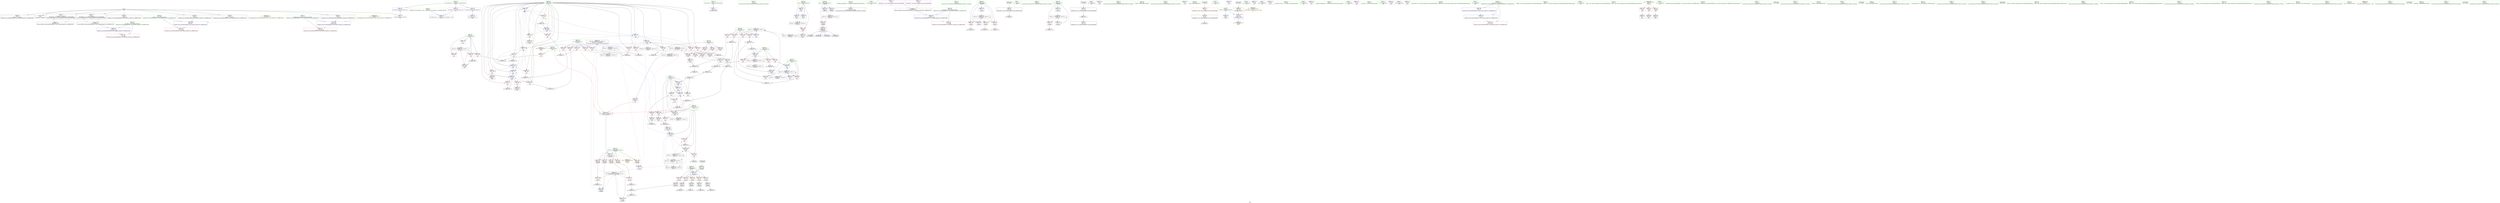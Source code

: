 digraph "SVFG" {
	label="SVFG";

	Node0x558356f42270 [shape=record,color=grey,label="{NodeID: 0\nNullPtr}"];
	Node0x558356f42270 -> Node0x558356f6e540[style=solid];
	Node0x558356f42270 -> Node0x558356f6e640[style=solid];
	Node0x558356f42270 -> Node0x558356f6e710[style=solid];
	Node0x558356f42270 -> Node0x558356f6e7e0[style=solid];
	Node0x558356f42270 -> Node0x558356f6e8b0[style=solid];
	Node0x558356f42270 -> Node0x558356f6e980[style=solid];
	Node0x558356f42270 -> Node0x558356f6ea50[style=solid];
	Node0x558356f42270 -> Node0x558356f6eb20[style=solid];
	Node0x558356f42270 -> Node0x558356f6ff60[style=solid];
	Node0x558356f6f780 [shape=record,color=red,label="{NodeID: 194\n354\<--270\n\<--c\nmain\n}"];
	Node0x558356f6f780 -> Node0x558356f7f8b0[style=solid];
	Node0x558356f6c850 [shape=record,color=purple,label="{NodeID: 111\n44\<--4\n\<--_ZStL8__ioinit\n__cxx_global_var_init\n}"];
	Node0x558356f6aad0 [shape=record,color=green,label="{NodeID: 28\n317\<--1\n\<--dummyObj\nCan only get source location for instruction, argument, global var or function.}"];
	Node0x558356fb7050 [shape=record,color=black,label="{NodeID: 471\n100 = PHI(63, 63, )\n0th arg _ZStplIcSt11char_traitsIcESaIcEENSt7__cxx1112basic_stringIT_T0_T1_EERKS8_PKS5_ }"];
	Node0x558356f7d4b0 [shape=record,color=grey,label="{NodeID: 305\n435 = Binary(434, 75, )\n}"];
	Node0x558356f70f00 [shape=record,color=blue,label="{NodeID: 222\n250\<--70\nretval\<--\nmain\n}"];
	Node0x558356f70f00 -> Node0x558356f79ec0[style=dashed];
	Node0x558356f70f00 -> Node0x558356f7a060[style=dashed];
	Node0x558356f72980 [shape=record,color=red,label="{NodeID: 139\n244\<--162\n\<--retval\n_Z4ReadRi\n}"];
	Node0x558356f72980 -> Node0x558356f6bc20[style=solid];
	Node0x558356f6d3e0 [shape=record,color=green,label="{NodeID: 56\n166\<--167\nc\<--c_field_insensitive\n_Z4ReadRi\n}"];
	Node0x558356f6d3e0 -> Node0x558356f72e60[style=solid];
	Node0x558356f6d3e0 -> Node0x558356f72f30[style=solid];
	Node0x558356f6d3e0 -> Node0x558356f73000[style=solid];
	Node0x558356f6d3e0 -> Node0x558356f730d0[style=solid];
	Node0x558356f6d3e0 -> Node0x558356f731a0[style=solid];
	Node0x558356f6d3e0 -> Node0x558356f70950[style=solid];
	Node0x558356f7feb0 [shape=record,color=grey,label="{NodeID: 333\n372 = cmp(370, 371, )\n}"];
	Node0x558356f74040 [shape=record,color=red,label="{NodeID: 167\n371\<--258\n\<--B\nmain\n}"];
	Node0x558356f74040 -> Node0x558356f7feb0[style=solid];
	Node0x558356f6ebf0 [shape=record,color=black,label="{NodeID: 84\n46\<--47\n\<--_ZNSt8ios_base4InitD1Ev\nCan only get source location for instruction, argument, global var or function.}"];
	Node0x558356f6a5d0 [shape=record,color=green,label="{NodeID: 1\n7\<--1\n__dso_handle\<--dummyObj\nGlob }"];
	Node0x558356f6f850 [shape=record,color=red,label="{NodeID: 195\n383\<--270\n\<--c\nmain\n}"];
	Node0x558356f6f850 -> Node0x558356f7f5b0[style=solid];
	Node0x558356f6c920 [shape=record,color=purple,label="{NodeID: 112\n85\<--8\n\<--.str\n_Z6pluralNSt7__cxx1112basic_stringIcSt11char_traitsIcESaIcEEE\n|{<s0>6}}"];
	Node0x558356f6c920:s0 -> Node0x558356fb73b0[style=solid,color=red];
	Node0x558356f6ab60 [shape=record,color=green,label="{NodeID: 29\n319\<--1\n\<--dummyObj\nCan only get source location for instruction, argument, global var or function.}"];
	Node0x558356fb7260 [shape=record,color=black,label="{NodeID: 472\n101 = PHI(64, 64, )\n1st arg _ZStplIcSt11char_traitsIcESaIcEENSt7__cxx1112basic_stringIT_T0_T1_EERKS8_PKS5_ }"];
	Node0x558356fb7260 -> Node0x558356f70060[style=solid];
	Node0x558356f7d630 [shape=record,color=grey,label="{NodeID: 306\n423 = Binary(422, 75, )\n}"];
	Node0x558356f7d630 -> Node0x558356f79df0[style=solid];
	Node0x558356f70fd0 [shape=record,color=blue,label="{NodeID: 223\n254\<--75\nt\<--\nmain\n}"];
	Node0x558356f70fd0 -> Node0x558356f75da0[style=dashed];
	Node0x558356f72a50 [shape=record,color=red,label="{NodeID: 140\n176\<--164\n\<--first.addr\n_Z4ReadRi\n}"];
	Node0x558356f72a50 -> Node0x558356f70880[style=solid];
	Node0x558356f6d4b0 [shape=record,color=green,label="{NodeID: 57\n168\<--169\nr\<--r_field_insensitive\n_Z4ReadRi\n}"];
	Node0x558356f6d4b0 -> Node0x558356f73270[style=solid];
	Node0x558356f6d4b0 -> Node0x558356f73340[style=solid];
	Node0x558356f6d4b0 -> Node0x558356f73410[style=solid];
	Node0x558356f6d4b0 -> Node0x558356f706e0[style=solid];
	Node0x558356f6d4b0 -> Node0x558356f70c90[style=solid];
	Node0x558356f80030 [shape=record,color=grey,label="{NodeID: 334\n336 = cmp(334, 335, )\n}"];
	Node0x558356f74110 [shape=record,color=red,label="{NodeID: 168\n400\<--258\n\<--B\nmain\n}"];
	Node0x558356f74110 -> Node0x558356f810b0[style=solid];
	Node0x558356f6ecf0 [shape=record,color=black,label="{NodeID: 85\n68\<--65\nconv\<--call\n_Z6pluralNSt7__cxx1112basic_stringIcSt11char_traitsIcESaIcEEE\n}"];
	Node0x558356f6ecf0 -> Node0x558356f813b0[style=solid];
	Node0x558356f5ba20 [shape=record,color=green,label="{NodeID: 2\n8\<--1\n.str\<--dummyObj\nGlob }"];
	Node0x558356f6f920 [shape=record,color=red,label="{NodeID: 196\n391\<--270\n\<--c\nmain\n}"];
	Node0x558356f6f920 -> Node0x558356f7f2b0[style=solid];
	Node0x558356f6c9f0 [shape=record,color=purple,label="{NodeID: 113\n90\<--10\n\<--.str.1\n_Z6pluralNSt7__cxx1112basic_stringIcSt11char_traitsIcESaIcEEE\n|{<s0>7}}"];
	Node0x558356f6c9f0:s0 -> Node0x558356fb73b0[style=solid,color=red];
	Node0x558356f6abf0 [shape=record,color=green,label="{NodeID: 30\n329\<--1\n\<--dummyObj\nCan only get source location for instruction, argument, global var or function.}"];
	Node0x558356fb73b0 [shape=record,color=black,label="{NodeID: 473\n102 = PHI(85, 90, )\n2nd arg _ZStplIcSt11char_traitsIcESaIcEENSt7__cxx1112basic_stringIT_T0_T1_EERKS8_PKS5_ }"];
	Node0x558356fb73b0 -> Node0x558356f70130[style=solid];
	Node0x558356f7d7b0 [shape=record,color=grey,label="{NodeID: 307\n327 = Binary(325, 326, )\n}"];
	Node0x558356f7d7b0 -> Node0x558356f7d930[style=solid];
	Node0x558356f710a0 [shape=record,color=blue,label="{NodeID: 224\n260\<--70\ni\<--\nmain\n}"];
	Node0x558356f710a0 -> Node0x558356f742b0[style=dashed];
	Node0x558356f710a0 -> Node0x558356f74380[style=dashed];
	Node0x558356f710a0 -> Node0x558356f74450[style=dashed];
	Node0x558356f710a0 -> Node0x558356f71170[style=dashed];
	Node0x558356f710a0 -> Node0x558356f794b0[style=dashed];
	Node0x558356f710a0 -> Node0x558356f79910[style=dashed];
	Node0x558356f72b20 [shape=record,color=red,label="{NodeID: 141\n214\<--164\n\<--first.addr\n_Z4ReadRi\n}"];
	Node0x558356f72b20 -> Node0x558356f735b0[style=solid];
	Node0x558356f6d580 [shape=record,color=green,label="{NodeID: 58\n170\<--171\nn\<--n_field_insensitive\n_Z4ReadRi\n}"];
	Node0x558356f6d580 -> Node0x558356f734e0[style=solid];
	Node0x558356f6d580 -> Node0x558356f707b0[style=solid];
	Node0x558356f6d580 -> Node0x558356f70af0[style=solid];
	Node0x558356f801b0 [shape=record,color=grey,label="{NodeID: 335\n211 = cmp(210, 212, )\n}"];
	Node0x558356f741e0 [shape=record,color=red,label="{NodeID: 169\n427\<--258\n\<--B\nmain\n}"];
	Node0x558356f741e0 -> Node0x558356f7fd30[style=solid];
	Node0x558356f6edc0 [shape=record,color=black,label="{NodeID: 86\n73\<--72\nconv2\<--call1\n_Z6pluralNSt7__cxx1112basic_stringIcSt11char_traitsIcESaIcEEE\n}"];
	Node0x558356f6edc0 -> Node0x558356f7f430[style=solid];
	Node0x558356f42050 [shape=record,color=green,label="{NodeID: 3\n10\<--1\n.str.1\<--dummyObj\nGlob }"];
	Node0x558356f6f9f0 [shape=record,color=red,label="{NodeID: 197\n342\<--341\n\<--arrayidx16\nmain\n}"];
	Node0x558356f6f9f0 -> Node0x558356f6c100[style=solid];
	Node0x558356f6cac0 [shape=record,color=purple,label="{NodeID: 114\n274\<--15\n\<--.str.3\nmain\n}"];
	Node0x558356f6ac80 [shape=record,color=green,label="{NodeID: 31\n414\<--1\n\<--dummyObj\nCan only get source location for instruction, argument, global var or function.}"];
	Node0x558356f7d930 [shape=record,color=grey,label="{NodeID: 308\n328 = Binary(327, 329, )\n}"];
	Node0x558356f7d930 -> Node0x558356f713e0[style=solid];
	Node0x558356f71170 [shape=record,color=blue,label="{NodeID: 225\n260\<--313\ni\<--inc\nmain\n}"];
	Node0x558356f71170 -> Node0x558356f742b0[style=dashed];
	Node0x558356f71170 -> Node0x558356f74380[style=dashed];
	Node0x558356f71170 -> Node0x558356f74450[style=dashed];
	Node0x558356f71170 -> Node0x558356f71170[style=dashed];
	Node0x558356f71170 -> Node0x558356f794b0[style=dashed];
	Node0x558356f71170 -> Node0x558356f79910[style=dashed];
	Node0x558356f72bf0 [shape=record,color=red,label="{NodeID: 142\n222\<--164\n\<--first.addr\n_Z4ReadRi\n}"];
	Node0x558356f72bf0 -> Node0x558356f70bc0[style=solid];
	Node0x558356f6d650 [shape=record,color=green,label="{NodeID: 59\n180\<--181\ngetchar\<--getchar_field_insensitive\n}"];
	Node0x558356f9f6a0 [shape=record,color=yellow,style=double,label="{NodeID: 419\n8V_1 = ENCHI(MR_8V_0)\npts\{110 \}\nFun[_ZStplIcSt11char_traitsIcESaIcEENSt7__cxx1112basic_stringIT_T0_T1_EERKS8_PKS5_]}"];
	Node0x558356f9f6a0 -> Node0x558356f703a0[style=dashed];
	Node0x558356f80330 [shape=record,color=grey,label="{NodeID: 336\n206 = cmp(205, 207, )\n}"];
	Node0x558356f742b0 [shape=record,color=red,label="{NodeID: 170\n303\<--260\n\<--i\nmain\n}"];
	Node0x558356f742b0 -> Node0x558356f80c30[style=solid];
	Node0x558356f6ee90 [shape=record,color=black,label="{NodeID: 87\n76\<--74\nconv3\<--sub\n_Z6pluralNSt7__cxx1112basic_stringIcSt11char_traitsIcESaIcEEE\n}"];
	Node0x558356f42360 [shape=record,color=green,label="{NodeID: 4\n13\<--1\n\<--dummyObj\nCan only get source location for instruction, argument, global var or function.}"];
	Node0x558356f6fac0 [shape=record,color=red,label="{NodeID: 198\n379\<--378\n\<--arrayidx29\nmain\n}"];
	Node0x558356f6fac0 -> Node0x558356f6c370[style=solid];
	Node0x558356f6cb90 [shape=record,color=purple,label="{NodeID: 115\n275\<--17\n\<--.str.4\nmain\n}"];
	Node0x558356f6ad10 [shape=record,color=green,label="{NodeID: 32\n4\<--6\n_ZStL8__ioinit\<--_ZStL8__ioinit_field_insensitive\nGlob }"];
	Node0x558356f6ad10 -> Node0x558356f6c850[style=solid];
	Node0x558356f7dab0 [shape=record,color=grey,label="{NodeID: 309\n440 = Binary(439, 75, )\n}"];
	Node0x558356f7dab0 -> Node0x558356f79f90[style=solid];
	Node0x558356f71240 [shape=record,color=blue,label="{NodeID: 226\n264\<--317\nr1\<--\nmain\n}"];
	Node0x558356f71240 -> Node0x558356f93720[style=dashed];
	Node0x558356f72cc0 [shape=record,color=red,label="{NodeID: 143\n236\<--164\n\<--first.addr\n_Z4ReadRi\n}"];
	Node0x558356f72cc0 -> Node0x558356f73680[style=solid];
	Node0x558356f6d750 [shape=record,color=green,label="{NodeID: 60\n247\<--248\nmain\<--main_field_insensitive\n}"];
	Node0x558356f9f780 [shape=record,color=yellow,style=double,label="{NodeID: 420\n10V_1 = ENCHI(MR_10V_0)\npts\{112 \}\nFun[_ZStplIcSt11char_traitsIcESaIcEENSt7__cxx1112basic_stringIT_T0_T1_EERKS8_PKS5_]}"];
	Node0x558356f9f780 -> Node0x558356f70470[style=dashed];
	Node0x558356f804b0 [shape=record,color=grey,label="{NodeID: 337\n227 = cmp(226, 174, )\n}"];
	Node0x558356f74380 [shape=record,color=red,label="{NodeID: 171\n307\<--260\n\<--i\nmain\n}"];
	Node0x558356f74380 -> Node0x558356f6bf60[style=solid];
	Node0x558356f6ef60 [shape=record,color=black,label="{NodeID: 88\n81\<--80\nconv5\<--\n_Z6pluralNSt7__cxx1112basic_stringIcSt11char_traitsIcESaIcEEE\n}"];
	Node0x558356f6ef60 -> Node0x558356f7fa30[style=solid];
	Node0x558356f548b0 [shape=record,color=green,label="{NodeID: 5\n15\<--1\n.str.3\<--dummyObj\nGlob }"];
	Node0x558356f6fb90 [shape=record,color=red,label="{NodeID: 199\n407\<--406\n\<--arrayidx44\nmain\n}"];
	Node0x558356f6fb90 -> Node0x558356f6c6b0[style=solid];
	Node0x558356f71640 [shape=record,color=purple,label="{NodeID: 116\n281\<--17\n\<--.str.4\nmain\n}"];
	Node0x558356f6ae10 [shape=record,color=green,label="{NodeID: 33\n12\<--14\n_ZL2PI\<--_ZL2PI_field_insensitive\nGlob }"];
	Node0x558356f6ae10 -> Node0x558356f6fc60[style=solid];
	Node0x558356f6ae10 -> Node0x558356f70540[style=solid];
	Node0x558356f7dc30 [shape=record,color=grey,label="{NodeID: 310\n220 = Binary(216, 219, )\n}"];
	Node0x558356f7dc30 -> Node0x558356f7ee30[style=solid];
	Node0x558356f71310 [shape=record,color=blue,label="{NodeID: 227\n266\<--319\nr2\<--\nmain\n}"];
	Node0x558356f71310 -> Node0x558356f93c20[style=dashed];
	Node0x558356f72d90 [shape=record,color=red,label="{NodeID: 144\n239\<--164\n\<--first.addr\n_Z4ReadRi\n}"];
	Node0x558356f72d90 -> Node0x558356f70d60[style=solid];
	Node0x558356f6d850 [shape=record,color=green,label="{NodeID: 61\n250\<--251\nretval\<--retval_field_insensitive\nmain\n}"];
	Node0x558356f6d850 -> Node0x558356f73750[style=solid];
	Node0x558356f6d850 -> Node0x558356f70f00[style=solid];
	Node0x558356f6d850 -> Node0x558356f79ec0[style=solid];
	Node0x558356f6d850 -> Node0x558356f7a060[style=solid];
	Node0x558356f80630 [shape=record,color=grey,label="{NodeID: 338\n234 = cmp(233, 174, )\n}"];
	Node0x558356f74450 [shape=record,color=red,label="{NodeID: 172\n312\<--260\n\<--i\nmain\n}"];
	Node0x558356f74450 -> Node0x558356f7efb0[style=solid];
	Node0x558356f6f030 [shape=record,color=black,label="{NodeID: 89\n153\<--149\nconv\<--call\n__cxx_global_var_init.2\n}"];
	Node0x558356f6f030 -> Node0x558356f70540[style=solid];
	Node0x558356f5b840 [shape=record,color=green,label="{NodeID: 6\n17\<--1\n.str.4\<--dummyObj\nGlob }"];
	Node0x558356f91860 [shape=record,color=black,label="{NodeID: 366\nMR_14V_4 = PHI(MR_14V_3, MR_14V_2, )\npts\{163 \}\n}"];
	Node0x558356f91860 -> Node0x558356f72980[style=dashed];
	Node0x558356f6fc60 [shape=record,color=blue,label="{NodeID: 200\n12\<--13\n_ZL2PI\<--\nGlob }"];
	Node0x558356f71710 [shape=record,color=purple,label="{NodeID: 117\n280\<--20\n\<--.str.5\nmain\n}"];
	Node0x558356f6af10 [shape=record,color=green,label="{NodeID: 34\n33\<--37\nllvm.global_ctors\<--llvm.global_ctors_field_insensitive\nGlob }"];
	Node0x558356f6af10 -> Node0x558356f71bf0[style=solid];
	Node0x558356f6af10 -> Node0x558356f71cf0[style=solid];
	Node0x558356f6af10 -> Node0x558356f71df0[style=solid];
	Node0x558356f7ddb0 [shape=record,color=grey,label="{NodeID: 311\n216 = Binary(215, 217, )\n}"];
	Node0x558356f7ddb0 -> Node0x558356f7dc30[style=solid];
	Node0x558356f713e0 [shape=record,color=blue,label="{NodeID: 228\n268\<--328\nm\<--shr\nmain\n}"];
	Node0x558356f713e0 -> Node0x558356f752f0[style=dashed];
	Node0x558356f713e0 -> Node0x558356f753c0[style=dashed];
	Node0x558356f713e0 -> Node0x558356f6f5e0[style=dashed];
	Node0x558356f713e0 -> Node0x558356f94120[style=dashed];
	Node0x558356f72e60 [shape=record,color=red,label="{NodeID: 145\n184\<--166\n\<--c\n_Z4ReadRi\n}"];
	Node0x558356f72e60 -> Node0x558356f6f1d0[style=solid];
	Node0x558356f6d920 [shape=record,color=green,label="{NodeID: 62\n252\<--253\nT\<--T_field_insensitive\nmain\n|{|<s1>17}}"];
	Node0x558356f6d920 -> Node0x558356f73820[style=solid];
	Node0x558356f6d920:s1 -> Node0x558356fb6bb0[style=solid,color=red];
	Node0x558356f807b0 [shape=record,color=grey,label="{NodeID: 339\n410 = cmp(409, 317, )\n}"];
	Node0x558356f74520 [shape=record,color=red,label="{NodeID: 173\n334\<--260\n\<--i\nmain\n}"];
	Node0x558356f74520 -> Node0x558356f80030[style=solid];
	Node0x558356f6f100 [shape=record,color=black,label="{NodeID: 90\n182\<--179\nconv\<--call\n_Z4ReadRi\n}"];
	Node0x558356f6f100 -> Node0x558356f70950[style=solid];
	Node0x558356f5b8d0 [shape=record,color=green,label="{NodeID: 7\n19\<--1\nstdin\<--dummyObj\nGlob }"];
	Node0x558356f91d60 [shape=record,color=black,label="{NodeID: 367\nMR_24V_9 = PHI(MR_24V_7, MR_24V_3, )\npts\{253 257 259 2630000 \}\n|{<s0>17|<s1>19|<s2>19|<s3>19|<s4>19|<s5>19|<s6>19|<s7>19|<s8>20|<s9>20|<s10>20|<s11>21}}"];
	Node0x558356f91d60:s0 -> Node0x558356fa2030[style=dashed,color=blue];
	Node0x558356f91d60:s1 -> Node0x558356f73ea0[style=dashed,color=blue];
	Node0x558356f91d60:s2 -> Node0x558356f73f70[style=dashed,color=blue];
	Node0x558356f91d60:s3 -> Node0x558356f74040[style=dashed,color=blue];
	Node0x558356f91d60:s4 -> Node0x558356f74110[style=dashed,color=blue];
	Node0x558356f91d60:s5 -> Node0x558356f741e0[style=dashed,color=blue];
	Node0x558356f91d60:s6 -> Node0x558356f95520[style=dashed,color=blue];
	Node0x558356f91d60:s7 -> Node0x558356f767a0[style=dashed,color=blue];
	Node0x558356f91d60:s8 -> Node0x558356f73b60[style=dashed,color=blue];
	Node0x558356f91d60:s9 -> Node0x558356f73c30[style=dashed,color=blue];
	Node0x558356f91d60:s10 -> Node0x558356f79b80[style=dashed,color=blue];
	Node0x558356f91d60:s11 -> Node0x558356f92d20[style=dashed,color=blue];
	Node0x558356f6fd60 [shape=record,color=blue,label="{NodeID: 201\n471\<--34\nllvm.global_ctors_0\<--\nGlob }"];
	Node0x558356f717e0 [shape=record,color=purple,label="{NodeID: 118\n284\<--22\n\<--.str.6\nmain\n}"];
	Node0x558356f6b010 [shape=record,color=green,label="{NodeID: 35\n38\<--39\n__cxx_global_var_init\<--__cxx_global_var_init_field_insensitive\n}"];
	Node0x558356f7df30 [shape=record,color=grey,label="{NodeID: 312\n345 = Binary(344, 329, )\n}"];
	Node0x558356f7df30 -> Node0x558356f7e0b0[style=solid];
	Node0x558356f714b0 [shape=record,color=blue,label="{NodeID: 229\n270\<--317\nc\<--\nmain\n}"];
	Node0x558356f714b0 -> Node0x558356f6f6b0[style=dashed];
	Node0x558356f714b0 -> Node0x558356f6f780[style=dashed];
	Node0x558356f714b0 -> Node0x558356f714b0[style=dashed];
	Node0x558356f714b0 -> Node0x558356f79540[style=dashed];
	Node0x558356f714b0 -> Node0x558356f79840[style=dashed];
	Node0x558356f72f30 [shape=record,color=red,label="{NodeID: 146\n193\<--166\n\<--c\n_Z4ReadRi\n}"];
	Node0x558356f72f30 -> Node0x558356f6f2a0[style=solid];
	Node0x558356f6d9f0 [shape=record,color=green,label="{NodeID: 63\n254\<--255\nt\<--t_field_insensitive\nmain\n}"];
	Node0x558356f6d9f0 -> Node0x558356f738f0[style=solid];
	Node0x558356f6d9f0 -> Node0x558356f739c0[style=solid];
	Node0x558356f6d9f0 -> Node0x558356f73a90[style=solid];
	Node0x558356f6d9f0 -> Node0x558356f70fd0[style=solid];
	Node0x558356f6d9f0 -> Node0x558356f79f90[style=solid];
	Node0x558356f80930 [shape=record,color=grey,label="{NodeID: 340\n417 = cmp(416, 70, )\n}"];
	Node0x558356f745f0 [shape=record,color=red,label="{NodeID: 174\n339\<--260\n\<--i\nmain\n}"];
	Node0x558356f745f0 -> Node0x558356f6c030[style=solid];
	Node0x558356f6f1d0 [shape=record,color=black,label="{NodeID: 91\n185\<--184\nconv1\<--\n_Z4ReadRi\n}"];
	Node0x558356f6f1d0 -> Node0x558356f80db0[style=solid];
	Node0x558356f5b450 [shape=record,color=green,label="{NodeID: 8\n20\<--1\n.str.5\<--dummyObj\nGlob }"];
	Node0x558356fa2030 [shape=record,color=yellow,style=double,label="{NodeID: 451\n30V_2 = CSCHI(MR_30V_1)\npts\{253 \}\nCS[]}"];
	Node0x558356fa2030 -> Node0x558356f73820[style=dashed];
	Node0x558356f6fe60 [shape=record,color=blue,label="{NodeID: 202\n472\<--35\nllvm.global_ctors_1\<--_GLOBAL__sub_I_sourspinach_1_1.cpp\nGlob }"];
	Node0x558356f718b0 [shape=record,color=purple,label="{NodeID: 119\n285\<--24\n\<--.str.7\nmain\n}"];
	Node0x558356f6b110 [shape=record,color=green,label="{NodeID: 36\n42\<--43\n_ZNSt8ios_base4InitC1Ev\<--_ZNSt8ios_base4InitC1Ev_field_insensitive\n}"];
	Node0x558356f7e0b0 [shape=record,color=grey,label="{NodeID: 313\n347 = Binary(346, 345, )\n}"];
	Node0x558356f7e0b0 -> Node0x558356f79540[style=solid];
	Node0x558356f794b0 [shape=record,color=blue,label="{NodeID: 230\n260\<--70\ni\<--\nmain\n}"];
	Node0x558356f794b0 -> Node0x558356f74520[style=dashed];
	Node0x558356f794b0 -> Node0x558356f745f0[style=dashed];
	Node0x558356f794b0 -> Node0x558356f746c0[style=dashed];
	Node0x558356f794b0 -> Node0x558356f794b0[style=dashed];
	Node0x558356f794b0 -> Node0x558356f795d0[style=dashed];
	Node0x558356f794b0 -> Node0x558356f79910[style=dashed];
	Node0x558356f73000 [shape=record,color=red,label="{NodeID: 147\n204\<--166\n\<--c\n_Z4ReadRi\n}"];
	Node0x558356f73000 -> Node0x558356f6f370[style=solid];
	Node0x558356f6dac0 [shape=record,color=green,label="{NodeID: 64\n256\<--257\nN\<--N_field_insensitive\nmain\n|{|<s6>20}}"];
	Node0x558356f6dac0 -> Node0x558356f73b60[style=solid];
	Node0x558356f6dac0 -> Node0x558356f73c30[style=solid];
	Node0x558356f6dac0 -> Node0x558356f73d00[style=solid];
	Node0x558356f6dac0 -> Node0x558356f73dd0[style=solid];
	Node0x558356f6dac0 -> Node0x558356f79b80[style=solid];
	Node0x558356f6dac0 -> Node0x558356f79d20[style=solid];
	Node0x558356f6dac0:s6 -> Node0x558356fb6bb0[style=solid,color=red];
	Node0x558356f80ab0 [shape=record,color=grey,label="{NodeID: 341\n292 = cmp(290, 291, )\n}"];
	Node0x558356f746c0 [shape=record,color=red,label="{NodeID: 175\n350\<--260\n\<--i\nmain\n}"];
	Node0x558356f746c0 -> Node0x558356f7e230[style=solid];
	Node0x558356f6f2a0 [shape=record,color=black,label="{NodeID: 92\n194\<--193\nconv2\<--\n_Z4ReadRi\n}"];
	Node0x558356f6f2a0 -> Node0x558356f81230[style=solid];
	Node0x558356f5b4e0 [shape=record,color=green,label="{NodeID: 9\n22\<--1\n.str.6\<--dummyObj\nGlob }"];
	Node0x558356f6ff60 [shape=record,color=blue, style = dotted,label="{NodeID: 203\n473\<--3\nllvm.global_ctors_2\<--dummyVal\nGlob }"];
	Node0x558356f71980 [shape=record,color=purple,label="{NodeID: 120\n295\<--27\n\<--.str.8\nmain\n}"];
	Node0x558356f6b210 [shape=record,color=green,label="{NodeID: 37\n48\<--49\n__cxa_atexit\<--__cxa_atexit_field_insensitive\n}"];
	Node0x558356f7e230 [shape=record,color=grey,label="{NodeID: 314\n351 = Binary(350, 75, )\n}"];
	Node0x558356f7e230 -> Node0x558356f795d0[style=solid];
	Node0x558356f79540 [shape=record,color=blue,label="{NodeID: 231\n270\<--347\nc\<--add18\nmain\n}"];
	Node0x558356f79540 -> Node0x558356f6f6b0[style=dashed];
	Node0x558356f79540 -> Node0x558356f6f780[style=dashed];
	Node0x558356f79540 -> Node0x558356f714b0[style=dashed];
	Node0x558356f79540 -> Node0x558356f79540[style=dashed];
	Node0x558356f79540 -> Node0x558356f79840[style=dashed];
	Node0x558356f730d0 [shape=record,color=red,label="{NodeID: 148\n209\<--166\n\<--c\n_Z4ReadRi\n}"];
	Node0x558356f730d0 -> Node0x558356f6f440[style=solid];
	Node0x558356f6db90 [shape=record,color=green,label="{NodeID: 65\n258\<--259\nB\<--B_field_insensitive\nmain\n|{|<s5>19}}"];
	Node0x558356f6db90 -> Node0x558356f73ea0[style=solid];
	Node0x558356f6db90 -> Node0x558356f73f70[style=solid];
	Node0x558356f6db90 -> Node0x558356f74040[style=solid];
	Node0x558356f6db90 -> Node0x558356f74110[style=solid];
	Node0x558356f6db90 -> Node0x558356f741e0[style=solid];
	Node0x558356f6db90:s5 -> Node0x558356fb6bb0[style=solid,color=red];
	Node0x558356f80c30 [shape=record,color=grey,label="{NodeID: 342\n305 = cmp(303, 304, )\n}"];
	Node0x558356f74790 [shape=record,color=red,label="{NodeID: 176\n370\<--260\n\<--i\nmain\n}"];
	Node0x558356f74790 -> Node0x558356f7feb0[style=solid];
	Node0x558356f6f370 [shape=record,color=black,label="{NodeID: 93\n205\<--204\nconv7\<--\n_Z4ReadRi\n}"];
	Node0x558356f6f370 -> Node0x558356f80330[style=solid];
	Node0x558356f535a0 [shape=record,color=green,label="{NodeID: 10\n24\<--1\n.str.7\<--dummyObj\nGlob }"];
	Node0x558356f92d20 [shape=record,color=black,label="{NodeID: 370\nMR_48V_3 = PHI(MR_48V_4, MR_48V_2, )\npts\{2630000 \}\n|{|<s5>21}}"];
	Node0x558356f92d20 -> Node0x558356f6f9f0[style=dashed];
	Node0x558356f92d20 -> Node0x558356f6fac0[style=dashed];
	Node0x558356f92d20 -> Node0x558356f6fb90[style=dashed];
	Node0x558356f92d20 -> Node0x558356f92d20[style=dashed];
	Node0x558356f92d20 -> Node0x558356f758a0[style=dashed];
	Node0x558356f92d20:s5 -> Node0x558356f70880[style=dashed,color=red];
	Node0x558356f70060 [shape=record,color=blue,label="{NodeID: 204\n103\<--101\n__lhs.addr\<--__lhs\n_ZStplIcSt11char_traitsIcESaIcEENSt7__cxx1112basic_stringIT_T0_T1_EERKS8_PKS5_\n}"];
	Node0x558356f70060 -> Node0x558356f72570[style=dashed];
	Node0x558356f71a50 [shape=record,color=purple,label="{NodeID: 121\n430\<--29\n\<--.str.9\nmain\n}"];
	Node0x558356f6b310 [shape=record,color=green,label="{NodeID: 38\n47\<--53\n_ZNSt8ios_base4InitD1Ev\<--_ZNSt8ios_base4InitD1Ev_field_insensitive\n}"];
	Node0x558356f6b310 -> Node0x558356f6ebf0[style=solid];
	Node0x558356f7e3b0 [shape=record,color=grey,label="{NodeID: 315\n344 = Binary(338, 343, )\n}"];
	Node0x558356f7e3b0 -> Node0x558356f7df30[style=solid];
	Node0x558356f795d0 [shape=record,color=blue,label="{NodeID: 232\n260\<--351\ni\<--inc20\nmain\n}"];
	Node0x558356f795d0 -> Node0x558356f74520[style=dashed];
	Node0x558356f795d0 -> Node0x558356f745f0[style=dashed];
	Node0x558356f795d0 -> Node0x558356f746c0[style=dashed];
	Node0x558356f795d0 -> Node0x558356f794b0[style=dashed];
	Node0x558356f795d0 -> Node0x558356f795d0[style=dashed];
	Node0x558356f795d0 -> Node0x558356f79910[style=dashed];
	Node0x558356f731a0 [shape=record,color=red,label="{NodeID: 149\n218\<--166\n\<--c\n_Z4ReadRi\n}"];
	Node0x558356f731a0 -> Node0x558356f6f510[style=solid];
	Node0x558356f6dc60 [shape=record,color=green,label="{NodeID: 66\n260\<--261\ni\<--i_field_insensitive\nmain\n}"];
	Node0x558356f6dc60 -> Node0x558356f742b0[style=solid];
	Node0x558356f6dc60 -> Node0x558356f74380[style=solid];
	Node0x558356f6dc60 -> Node0x558356f74450[style=solid];
	Node0x558356f6dc60 -> Node0x558356f74520[style=solid];
	Node0x558356f6dc60 -> Node0x558356f745f0[style=solid];
	Node0x558356f6dc60 -> Node0x558356f746c0[style=solid];
	Node0x558356f6dc60 -> Node0x558356f74790[style=solid];
	Node0x558356f6dc60 -> Node0x558356f74860[style=solid];
	Node0x558356f6dc60 -> Node0x558356f74930[style=solid];
	Node0x558356f6dc60 -> Node0x558356f74a00[style=solid];
	Node0x558356f6dc60 -> Node0x558356f74ad0[style=solid];
	Node0x558356f6dc60 -> Node0x558356f74ba0[style=solid];
	Node0x558356f6dc60 -> Node0x558356f74c70[style=solid];
	Node0x558356f6dc60 -> Node0x558356f74d40[style=solid];
	Node0x558356f6dc60 -> Node0x558356f710a0[style=solid];
	Node0x558356f6dc60 -> Node0x558356f71170[style=solid];
	Node0x558356f6dc60 -> Node0x558356f794b0[style=solid];
	Node0x558356f6dc60 -> Node0x558356f795d0[style=solid];
	Node0x558356f6dc60 -> Node0x558356f79910[style=solid];
	Node0x558356f6dc60 -> Node0x558356f79ab0[style=solid];
	Node0x558356f6dc60 -> Node0x558356f79c50[style=solid];
	Node0x558356f6dc60 -> Node0x558356f79df0[style=solid];
	Node0x558356f80db0 [shape=record,color=grey,label="{NodeID: 343\n186 = cmp(185, 70, )\n}"];
	Node0x558356f74860 [shape=record,color=red,label="{NodeID: 177\n376\<--260\n\<--i\nmain\n}"];
	Node0x558356f74860 -> Node0x558356f6c2a0[style=solid];
	Node0x558356f6f440 [shape=record,color=black,label="{NodeID: 94\n210\<--209\nconv10\<--\n_Z4ReadRi\n}"];
	Node0x558356f6f440 -> Node0x558356f801b0[style=solid];
	Node0x558356f53630 [shape=record,color=green,label="{NodeID: 11\n26\<--1\nstdout\<--dummyObj\nGlob }"];
	Node0x558356f70130 [shape=record,color=blue,label="{NodeID: 205\n105\<--102\n__rhs.addr\<--__rhs\n_ZStplIcSt11char_traitsIcESaIcEENSt7__cxx1112basic_stringIT_T0_T1_EERKS8_PKS5_\n}"];
	Node0x558356f70130 -> Node0x558356f72640[style=dashed];
	Node0x558356f71b20 [shape=record,color=purple,label="{NodeID: 122\n436\<--31\n\<--.str.10\nmain\n}"];
	Node0x558356f6b410 [shape=record,color=green,label="{NodeID: 39\n60\<--61\n_Z6pluralNSt7__cxx1112basic_stringIcSt11char_traitsIcESaIcEEE\<--_Z6pluralNSt7__cxx1112basic_stringIcSt11char_traitsIcESaIcEEE_field_insensitive\n}"];
	Node0x558356f7e530 [shape=record,color=grey,label="{NodeID: 316\n375 = Binary(374, 329, )\n}"];
	Node0x558356f7e530 -> Node0x558356f7e830[style=solid];
	Node0x558356f796a0 [shape=record,color=blue,label="{NodeID: 233\n266\<--359\nr2\<--\nmain\n}"];
	Node0x558356f796a0 -> Node0x558356f93c20[style=dashed];
	Node0x558356f73270 [shape=record,color=red,label="{NodeID: 150\n188\<--168\n\<--r\n_Z4ReadRi\n}"];
	Node0x558356f73270 -> Node0x558356f80f30[style=solid];
	Node0x558356f6dd30 [shape=record,color=green,label="{NodeID: 67\n262\<--263\nV\<--V_field_insensitive\nmain\n}"];
	Node0x558356f6dd30 -> Node0x558356f71ef0[style=solid];
	Node0x558356f6dd30 -> Node0x558356f71fc0[style=solid];
	Node0x558356f6dd30 -> Node0x558356f72090[style=solid];
	Node0x558356f6dd30 -> Node0x558356f72160[style=solid];
	Node0x558356f80f30 [shape=record,color=grey,label="{NodeID: 344\n189 = cmp(188, 174, )\n}"];
	Node0x558356f74930 [shape=record,color=red,label="{NodeID: 178\n387\<--260\n\<--i\nmain\n}"];
	Node0x558356f74930 -> Node0x558356f7e9b0[style=solid];
	Node0x558356f6f510 [shape=record,color=black,label="{NodeID: 95\n219\<--218\nconv13\<--\n_Z4ReadRi\n}"];
	Node0x558356f6f510 -> Node0x558356f7dc30[style=solid];
	Node0x558356f53b90 [shape=record,color=green,label="{NodeID: 12\n27\<--1\n.str.8\<--dummyObj\nGlob }"];
	Node0x558356fa25b0 [shape=record,color=yellow,style=double,label="{NodeID: 455\n12V_2 = CSCHI(MR_12V_1)\npts\{14 \}\nCS[]}"];
	Node0x558356f93720 [shape=record,color=black,label="{NodeID: 372\nMR_40V_4 = PHI(MR_40V_5, MR_40V_3, )\npts\{265 \}\n}"];
	Node0x558356f93720 -> Node0x558356f74e10[style=dashed];
	Node0x558356f93720 -> Node0x558356f74ee0[style=dashed];
	Node0x558356f93720 -> Node0x558356f74fb0[style=dashed];
	Node0x558356f93720 -> Node0x558356f75080[style=dashed];
	Node0x558356f93720 -> Node0x558356f71240[style=dashed];
	Node0x558356f93720 -> Node0x558356f79770[style=dashed];
	Node0x558356f93720 -> Node0x558356f93720[style=dashed];
	Node0x558356f93720 -> Node0x558356f95f20[style=dashed];
	Node0x558356f70200 [shape=record,color=blue,label="{NodeID: 206\n107\<--116\nnrvo\<--\n_ZStplIcSt11char_traitsIcESaIcEENSt7__cxx1112basic_stringIT_T0_T1_EERKS8_PKS5_\n}"];
	Node0x558356f70200 -> Node0x558356f702d0[style=dashed];
	Node0x558356f71bf0 [shape=record,color=purple,label="{NodeID: 123\n471\<--33\nllvm.global_ctors_0\<--llvm.global_ctors\nGlob }"];
	Node0x558356f71bf0 -> Node0x558356f6fd60[style=solid];
	Node0x558356f6b510 [shape=record,color=green,label="{NodeID: 40\n66\<--67\n_ZNKSt7__cxx1112basic_stringIcSt11char_traitsIcESaIcEE4sizeEv\<--_ZNKSt7__cxx1112basic_stringIcSt11char_traitsIcESaIcEE4sizeEv_field_insensitive\n}"];
	Node0x558356f7e6b0 [shape=record,color=grey,label="{NodeID: 317\n238 = Binary(70, 237, )\n}"];
	Node0x558356f7e6b0 -> Node0x558356f70d60[style=solid];
	Node0x558356f79770 [shape=record,color=blue,label="{NodeID: 234\n264\<--363\nr1\<--add24\nmain\n}"];
	Node0x558356f79770 -> Node0x558356f93720[style=dashed];
	Node0x558356f73340 [shape=record,color=red,label="{NodeID: 151\n198\<--168\n\<--r\n_Z4ReadRi\n}"];
	Node0x558356f73340 -> Node0x558356f81530[style=solid];
	Node0x558356f6de00 [shape=record,color=green,label="{NodeID: 68\n264\<--265\nr1\<--r1_field_insensitive\nmain\n}"];
	Node0x558356f6de00 -> Node0x558356f74e10[style=solid];
	Node0x558356f6de00 -> Node0x558356f74ee0[style=solid];
	Node0x558356f6de00 -> Node0x558356f74fb0[style=solid];
	Node0x558356f6de00 -> Node0x558356f75080[style=solid];
	Node0x558356f6de00 -> Node0x558356f71240[style=solid];
	Node0x558356f6de00 -> Node0x558356f79770[style=solid];
	Node0x558356f810b0 [shape=record,color=grey,label="{NodeID: 345\n401 = cmp(399, 400, )\n}"];
	Node0x558356f74a00 [shape=record,color=red,label="{NodeID: 179\n399\<--260\n\<--i\nmain\n}"];
	Node0x558356f74a00 -> Node0x558356f810b0[style=solid];
	Node0x558356f6bc20 [shape=record,color=black,label="{NodeID: 96\n160\<--244\n_Z4ReadRi_ret\<--\n_Z4ReadRi\n|{<s0>17|<s1>19|<s2>20|<s3>21}}"];
	Node0x558356f6bc20:s0 -> Node0x558356fb6560[style=solid,color=blue];
	Node0x558356f6bc20:s1 -> Node0x558356fb6690[style=solid,color=blue];
	Node0x558356f6bc20:s2 -> Node0x558356fb6790[style=solid,color=blue];
	Node0x558356f6bc20:s3 -> Node0x558356fb68d0[style=solid,color=blue];
	Node0x558356f53c60 [shape=record,color=green,label="{NodeID: 13\n29\<--1\n.str.9\<--dummyObj\nGlob }"];
	Node0x558356fb4c60 [shape=record,color=black,label="{NodeID: 456\n179 = PHI()\n}"];
	Node0x558356fb4c60 -> Node0x558356f6f100[style=solid];
	Node0x558356f93c20 [shape=record,color=black,label="{NodeID: 373\nMR_42V_4 = PHI(MR_42V_6, MR_42V_3, )\npts\{267 \}\n}"];
	Node0x558356f93c20 -> Node0x558356f75150[style=dashed];
	Node0x558356f93c20 -> Node0x558356f75220[style=dashed];
	Node0x558356f93c20 -> Node0x558356f71310[style=dashed];
	Node0x558356f93c20 -> Node0x558356f796a0[style=dashed];
	Node0x558356f93c20 -> Node0x558356f93c20[style=dashed];
	Node0x558356f93c20 -> Node0x558356f96420[style=dashed];
	Node0x558356f702d0 [shape=record,color=blue,label="{NodeID: 207\n107\<--126\nnrvo\<--\n_ZStplIcSt11char_traitsIcESaIcEENSt7__cxx1112basic_stringIT_T0_T1_EERKS8_PKS5_\n}"];
	Node0x558356f702d0 -> Node0x558356f72710[style=dashed];
	Node0x558356f71cf0 [shape=record,color=purple,label="{NodeID: 124\n472\<--33\nllvm.global_ctors_1\<--llvm.global_ctors\nGlob }"];
	Node0x558356f71cf0 -> Node0x558356f6fe60[style=solid];
	Node0x558356f6b610 [shape=record,color=green,label="{NodeID: 41\n78\<--79\n_ZNSt7__cxx1112basic_stringIcSt11char_traitsIcESaIcEEixEm\<--_ZNSt7__cxx1112basic_stringIcSt11char_traitsIcESaIcEEixEm_field_insensitive\n}"];
	Node0x558356f7e830 [shape=record,color=grey,label="{NodeID: 318\n381 = Binary(375, 380, )\n}"];
	Node0x558356f7e830 -> Node0x558356f7f730[style=solid];
	Node0x558356f79840 [shape=record,color=blue,label="{NodeID: 235\n270\<--317\nc\<--\nmain\n}"];
	Node0x558356f79840 -> Node0x558356f6f850[style=dashed];
	Node0x558356f79840 -> Node0x558356f6f920[style=dashed];
	Node0x558356f79840 -> Node0x558356f714b0[style=dashed];
	Node0x558356f79840 -> Node0x558356f79840[style=dashed];
	Node0x558356f79840 -> Node0x558356f799e0[style=dashed];
	Node0x558356f79840 -> Node0x558356f96e20[style=dashed];
	Node0x558356f73410 [shape=record,color=red,label="{NodeID: 152\n226\<--168\n\<--r\n_Z4ReadRi\n}"];
	Node0x558356f73410 -> Node0x558356f804b0[style=solid];
	Node0x558356f6ded0 [shape=record,color=green,label="{NodeID: 69\n266\<--267\nr2\<--r2_field_insensitive\nmain\n}"];
	Node0x558356f6ded0 -> Node0x558356f75150[style=solid];
	Node0x558356f6ded0 -> Node0x558356f75220[style=solid];
	Node0x558356f6ded0 -> Node0x558356f71310[style=solid];
	Node0x558356f6ded0 -> Node0x558356f796a0[style=solid];
	Node0x558356f81230 [shape=record,color=grey,label="{NodeID: 346\n195 = cmp(194, 196, )\n}"];
	Node0x558356f74ad0 [shape=record,color=red,label="{NodeID: 180\n404\<--260\n\<--i\nmain\n}"];
	Node0x558356f74ad0 -> Node0x558356f6c5e0[style=solid];
	Node0x558356f6bcf0 [shape=record,color=black,label="{NodeID: 97\n276\<--273\ncall\<--\nmain\n}"];
	Node0x558356f54a30 [shape=record,color=green,label="{NodeID: 14\n31\<--1\n.str.10\<--dummyObj\nGlob }"];
	Node0x558356fb47a0 [shape=record,color=black,label="{NodeID: 457\n77 = PHI()\n}"];
	Node0x558356fb47a0 -> Node0x558356f724a0[style=solid];
	Node0x558356f94120 [shape=record,color=black,label="{NodeID: 374\nMR_44V_3 = PHI(MR_44V_4, MR_44V_2, )\npts\{269 \}\n}"];
	Node0x558356f94120 -> Node0x558356f713e0[style=dashed];
	Node0x558356f94120 -> Node0x558356f94120[style=dashed];
	Node0x558356f94120 -> Node0x558356f96920[style=dashed];
	Node0x558356f703a0 [shape=record,color=blue,label="{NodeID: 208\n109\<--130\nexn.slot\<--\n_ZStplIcSt11char_traitsIcESaIcEENSt7__cxx1112basic_stringIT_T0_T1_EERKS8_PKS5_\n}"];
	Node0x558356f703a0 -> Node0x558356f727e0[style=dashed];
	Node0x558356f71df0 [shape=record,color=purple,label="{NodeID: 125\n473\<--33\nllvm.global_ctors_2\<--llvm.global_ctors\nGlob }"];
	Node0x558356f71df0 -> Node0x558356f6ff60[style=solid];
	Node0x558356f6b710 [shape=record,color=green,label="{NodeID: 42\n87\<--88\n_ZStplIcSt11char_traitsIcESaIcEENSt7__cxx1112basic_stringIT_T0_T1_EERKS8_PKS5_\<--_ZStplIcSt11char_traitsIcESaIcEENSt7__cxx1112basic_stringIT_T0_T1_EERKS8_PKS5__field_insensitive\n}"];
	Node0x558356f9df00 [shape=record,color=yellow,style=double,label="{NodeID: 402\n26V_1 = ENCHI(MR_26V_0)\npts\{1 \}\nFun[main]}"];
	Node0x558356f9df00 -> Node0x558356f72230[style=dashed];
	Node0x558356f9df00 -> Node0x558356f72300[style=dashed];
	Node0x558356f9df00 -> Node0x558356f723d0[style=dashed];
	Node0x558356f7e9b0 [shape=record,color=grey,label="{NodeID: 319\n388 = Binary(387, 75, )\n}"];
	Node0x558356f7e9b0 -> Node0x558356f79ab0[style=solid];
	Node0x558356f79910 [shape=record,color=blue,label="{NodeID: 236\n260\<--70\ni\<--\nmain\n}"];
	Node0x558356f79910 -> Node0x558356f74790[style=dashed];
	Node0x558356f79910 -> Node0x558356f74860[style=dashed];
	Node0x558356f79910 -> Node0x558356f74930[style=dashed];
	Node0x558356f79910 -> Node0x558356f79ab0[style=dashed];
	Node0x558356f79910 -> Node0x558356f79c50[style=dashed];
	Node0x558356f734e0 [shape=record,color=red,label="{NodeID: 153\n233\<--170\n\<--n\n_Z4ReadRi\n}"];
	Node0x558356f734e0 -> Node0x558356f80630[style=solid];
	Node0x558356f6dfa0 [shape=record,color=green,label="{NodeID: 70\n268\<--269\nm\<--m_field_insensitive\nmain\n}"];
	Node0x558356f6dfa0 -> Node0x558356f752f0[style=solid];
	Node0x558356f6dfa0 -> Node0x558356f753c0[style=solid];
	Node0x558356f6dfa0 -> Node0x558356f6f5e0[style=solid];
	Node0x558356f6dfa0 -> Node0x558356f713e0[style=solid];
	Node0x558356f813b0 [shape=record,color=grey,label="{NodeID: 347\n69 = cmp(68, 70, )\n}"];
	Node0x558356f74ba0 [shape=record,color=red,label="{NodeID: 181\n422\<--260\n\<--i\nmain\n}"];
	Node0x558356f74ba0 -> Node0x558356f7d630[style=solid];
	Node0x558356f6bdc0 [shape=record,color=black,label="{NodeID: 98\n282\<--279\ncall1\<--\nmain\n}"];
	Node0x558356f54b00 [shape=record,color=green,label="{NodeID: 15\n34\<--1\n\<--dummyObj\nCan only get source location for instruction, argument, global var or function.}"];
	Node0x558356fb5e30 [shape=record,color=black,label="{NodeID: 458\n122 = PHI()\n}"];
	Node0x558356f70470 [shape=record,color=blue,label="{NodeID: 209\n111\<--132\nehselector.slot\<--\n_ZStplIcSt11char_traitsIcESaIcEENSt7__cxx1112basic_stringIT_T0_T1_EERKS8_PKS5_\n}"];
	Node0x558356f70470 -> Node0x558356f728b0[style=dashed];
	Node0x558356f71ef0 [shape=record,color=purple,label="{NodeID: 126\n309\<--262\narrayidx\<--V\nmain\n|{<s0>21}}"];
	Node0x558356f71ef0:s0 -> Node0x558356fb6bb0[style=solid,color=red];
	Node0x558356f6b810 [shape=record,color=green,label="{NodeID: 43\n103\<--104\n__lhs.addr\<--__lhs.addr_field_insensitive\n_ZStplIcSt11char_traitsIcESaIcEENSt7__cxx1112basic_stringIT_T0_T1_EERKS8_PKS5_\n}"];
	Node0x558356f6b810 -> Node0x558356f72570[style=solid];
	Node0x558356f6b810 -> Node0x558356f70060[style=solid];
	Node0x558356f7eb30 [shape=record,color=grey,label="{NodeID: 320\n363 = Binary(362, 329, )\n}"];
	Node0x558356f7eb30 -> Node0x558356f79770[style=solid];
	Node0x558356f799e0 [shape=record,color=blue,label="{NodeID: 237\n270\<--384\nc\<--add33\nmain\n}"];
	Node0x558356f799e0 -> Node0x558356f6f850[style=dashed];
	Node0x558356f799e0 -> Node0x558356f6f920[style=dashed];
	Node0x558356f799e0 -> Node0x558356f714b0[style=dashed];
	Node0x558356f799e0 -> Node0x558356f79840[style=dashed];
	Node0x558356f799e0 -> Node0x558356f799e0[style=dashed];
	Node0x558356f799e0 -> Node0x558356f96e20[style=dashed];
	Node0x558356f735b0 [shape=record,color=red,label="{NodeID: 154\n215\<--214\n\<--\n_Z4ReadRi\n}"];
	Node0x558356f735b0 -> Node0x558356f7ddb0[style=solid];
	Node0x558356f6e070 [shape=record,color=green,label="{NodeID: 71\n270\<--271\nc\<--c_field_insensitive\nmain\n}"];
	Node0x558356f6e070 -> Node0x558356f6f6b0[style=solid];
	Node0x558356f6e070 -> Node0x558356f6f780[style=solid];
	Node0x558356f6e070 -> Node0x558356f6f850[style=solid];
	Node0x558356f6e070 -> Node0x558356f6f920[style=solid];
	Node0x558356f6e070 -> Node0x558356f714b0[style=solid];
	Node0x558356f6e070 -> Node0x558356f79540[style=solid];
	Node0x558356f6e070 -> Node0x558356f79840[style=solid];
	Node0x558356f6e070 -> Node0x558356f799e0[style=solid];
	Node0x558356f81530 [shape=record,color=grey,label="{NodeID: 348\n199 = cmp(198, 174, )\n}"];
	Node0x558356f74c70 [shape=record,color=red,label="{NodeID: 182\n426\<--260\n\<--i\nmain\n}"];
	Node0x558356f74c70 -> Node0x558356f7fd30[style=solid];
	Node0x558356f6be90 [shape=record,color=black,label="{NodeID: 99\n286\<--283\ncall2\<--\nmain\n}"];
	Node0x558356f54bd0 [shape=record,color=green,label="{NodeID: 16\n70\<--1\n\<--dummyObj\nCan only get source location for instruction, argument, global var or function.}"];
	Node0x558356fb5f00 [shape=record,color=black,label="{NodeID: 459\n72 = PHI()\n}"];
	Node0x558356fb5f00 -> Node0x558356f6edc0[style=solid];
	Node0x558356f94b20 [shape=record,color=black,label="{NodeID: 376\nMR_28V_4 = PHI(MR_28V_5, MR_28V_3, )\npts\{251 \}\n}"];
	Node0x558356f94b20 -> Node0x558356f73750[style=dashed];
	Node0x558356f70540 [shape=record,color=blue,label="{NodeID: 210\n12\<--153\n_ZL2PI\<--conv\n__cxx_global_var_init.2\n|{<s0>25}}"];
	Node0x558356f70540:s0 -> Node0x558356fa25b0[style=dashed,color=blue];
	Node0x558356f71fc0 [shape=record,color=purple,label="{NodeID: 127\n341\<--262\narrayidx16\<--V\nmain\n}"];
	Node0x558356f71fc0 -> Node0x558356f6f9f0[style=solid];
	Node0x558356f6b8e0 [shape=record,color=green,label="{NodeID: 44\n105\<--106\n__rhs.addr\<--__rhs.addr_field_insensitive\n_ZStplIcSt11char_traitsIcESaIcEENSt7__cxx1112basic_stringIT_T0_T1_EERKS8_PKS5_\n}"];
	Node0x558356f6b8e0 -> Node0x558356f72640[style=solid];
	Node0x558356f6b8e0 -> Node0x558356f70130[style=solid];
	Node0x558356f8dd50 [shape=record,color=yellow,style=double,label="{NodeID: 404\n30V_1 = ENCHI(MR_30V_0)\npts\{253 \}\nFun[main]|{<s0>17}}"];
	Node0x558356f8dd50:s0 -> Node0x558356f70880[style=dashed,color=red];
	Node0x558356f7ecb0 [shape=record,color=grey,label="{NodeID: 321\n413 = Binary(412, 414, )\n}"];
	Node0x558356f7ecb0 -> Node0x558356f79d20[style=solid];
	Node0x558356f79ab0 [shape=record,color=blue,label="{NodeID: 238\n260\<--388\ni\<--inc35\nmain\n}"];
	Node0x558356f79ab0 -> Node0x558356f74790[style=dashed];
	Node0x558356f79ab0 -> Node0x558356f74860[style=dashed];
	Node0x558356f79ab0 -> Node0x558356f74930[style=dashed];
	Node0x558356f79ab0 -> Node0x558356f79ab0[style=dashed];
	Node0x558356f79ab0 -> Node0x558356f79c50[style=dashed];
	Node0x558356f73680 [shape=record,color=red,label="{NodeID: 155\n237\<--236\n\<--\n_Z4ReadRi\n}"];
	Node0x558356f73680 -> Node0x558356f7e6b0[style=solid];
	Node0x558356f6e140 [shape=record,color=green,label="{NodeID: 72\n277\<--278\nfreopen\<--freopen_field_insensitive\n}"];
	Node0x558356f74d40 [shape=record,color=red,label="{NodeID: 183\n434\<--260\n\<--i\nmain\n}"];
	Node0x558356f74d40 -> Node0x558356f7d4b0[style=solid];
	Node0x558356f6bf60 [shape=record,color=black,label="{NodeID: 100\n308\<--307\nidxprom\<--\nmain\n}"];
	Node0x558356f5a860 [shape=record,color=green,label="{NodeID: 17\n75\<--1\n\<--dummyObj\nCan only get source location for instruction, argument, global var or function.}"];
	Node0x558356fb6030 [shape=record,color=black,label="{NodeID: 460\n45 = PHI()\n}"];
	Node0x558356f95020 [shape=record,color=black,label="{NodeID: 377\nMR_34V_9 = PHI(MR_34V_2, MR_34V_8, )\npts\{257 \}\n}"];
	Node0x558356f70610 [shape=record,color=blue,label="{NodeID: 211\n164\<--161\nfirst.addr\<--first\n_Z4ReadRi\n}"];
	Node0x558356f70610 -> Node0x558356f72a50[style=dashed];
	Node0x558356f70610 -> Node0x558356f72b20[style=dashed];
	Node0x558356f70610 -> Node0x558356f72bf0[style=dashed];
	Node0x558356f70610 -> Node0x558356f72cc0[style=dashed];
	Node0x558356f70610 -> Node0x558356f72d90[style=dashed];
	Node0x558356f72090 [shape=record,color=purple,label="{NodeID: 128\n378\<--262\narrayidx29\<--V\nmain\n}"];
	Node0x558356f72090 -> Node0x558356f6fac0[style=solid];
	Node0x558356f6b9b0 [shape=record,color=green,label="{NodeID: 45\n107\<--108\nnrvo\<--nrvo_field_insensitive\n_ZStplIcSt11char_traitsIcESaIcEENSt7__cxx1112basic_stringIT_T0_T1_EERKS8_PKS5_\n}"];
	Node0x558356f6b9b0 -> Node0x558356f72710[style=solid];
	Node0x558356f6b9b0 -> Node0x558356f70200[style=solid];
	Node0x558356f6b9b0 -> Node0x558356f702d0[style=solid];
	Node0x558356f7ee30 [shape=record,color=grey,label="{NodeID: 322\n221 = Binary(220, 207, )\n}"];
	Node0x558356f7ee30 -> Node0x558356f70bc0[style=solid];
	Node0x558356f79b80 [shape=record,color=blue,label="{NodeID: 239\n256\<--395\nN\<--conv39\nmain\n}"];
	Node0x558356f79b80 -> Node0x558356f73d00[style=dashed];
	Node0x558356f79b80 -> Node0x558356f79d20[style=dashed];
	Node0x558356f79b80 -> Node0x558356f8cd40[style=dashed];
	Node0x558356f79b80 -> Node0x558356f95020[style=dashed];
	Node0x558356f79b80 -> Node0x558356f762a0[style=dashed];
	Node0x558356f73750 [shape=record,color=red,label="{NodeID: 156\n445\<--250\n\<--retval\nmain\n}"];
	Node0x558356f73750 -> Node0x558356f6c780[style=solid];
	Node0x558356f6e240 [shape=record,color=green,label="{NodeID: 73\n297\<--298\nprintf\<--printf_field_insensitive\n}"];
	Node0x558356f74e10 [shape=record,color=red,label="{NodeID: 184\n322\<--264\n\<--r1\nmain\n}"];
	Node0x558356f74e10 -> Node0x558356f7fbb0[style=solid];
	Node0x558356f6c030 [shape=record,color=black,label="{NodeID: 101\n340\<--339\nidxprom15\<--\nmain\n}"];
	Node0x558356f5a930 [shape=record,color=green,label="{NodeID: 18\n83\<--1\n\<--dummyObj\nCan only get source location for instruction, argument, global var or function.}"];
	Node0x558356fb6100 [shape=record,color=black,label="{NodeID: 461\n65 = PHI()\n}"];
	Node0x558356fb6100 -> Node0x558356f6ecf0[style=solid];
	Node0x558356f95520 [shape=record,color=black,label="{NodeID: 378\nMR_36V_4 = PHI(MR_36V_2, MR_36V_3, )\npts\{259 \}\n}"];
	Node0x558356f706e0 [shape=record,color=blue,label="{NodeID: 212\n168\<--174\nr\<--\n_Z4ReadRi\n}"];
	Node0x558356f706e0 -> Node0x558356f8eaa0[style=dashed];
	Node0x558356f72160 [shape=record,color=purple,label="{NodeID: 129\n406\<--262\narrayidx44\<--V\nmain\n}"];
	Node0x558356f72160 -> Node0x558356f6fb90[style=solid];
	Node0x558356f6ba80 [shape=record,color=green,label="{NodeID: 46\n109\<--110\nexn.slot\<--exn.slot_field_insensitive\n_ZStplIcSt11char_traitsIcESaIcEENSt7__cxx1112basic_stringIT_T0_T1_EERKS8_PKS5_\n}"];
	Node0x558356f6ba80 -> Node0x558356f727e0[style=solid];
	Node0x558356f6ba80 -> Node0x558356f703a0[style=solid];
	Node0x558356f7efb0 [shape=record,color=grey,label="{NodeID: 323\n313 = Binary(312, 75, )\n}"];
	Node0x558356f7efb0 -> Node0x558356f71170[style=solid];
	Node0x558356f79c50 [shape=record,color=blue,label="{NodeID: 240\n260\<--70\ni\<--\nmain\n}"];
	Node0x558356f79c50 -> Node0x558356f74a00[style=dashed];
	Node0x558356f79c50 -> Node0x558356f74ad0[style=dashed];
	Node0x558356f79c50 -> Node0x558356f74ba0[style=dashed];
	Node0x558356f79c50 -> Node0x558356f74c70[style=dashed];
	Node0x558356f79c50 -> Node0x558356f74d40[style=dashed];
	Node0x558356f79c50 -> Node0x558356f710a0[style=dashed];
	Node0x558356f79c50 -> Node0x558356f79df0[style=dashed];
	Node0x558356f79c50 -> Node0x558356f95a20[style=dashed];
	Node0x558356f73820 [shape=record,color=red,label="{NodeID: 157\n291\<--252\n\<--T\nmain\n}"];
	Node0x558356f73820 -> Node0x558356f80ab0[style=solid];
	Node0x558356f6e340 [shape=record,color=green,label="{NodeID: 74\n460\<--461\n__gxx_personality_v0\<--__gxx_personality_v0_field_insensitive\n}"];
	Node0x558356f74ee0 [shape=record,color=red,label="{NodeID: 185\n325\<--264\n\<--r1\nmain\n}"];
	Node0x558356f74ee0 -> Node0x558356f7d7b0[style=solid];
	Node0x558356f6c100 [shape=record,color=black,label="{NodeID: 102\n343\<--342\nconv\<--\nmain\n}"];
	Node0x558356f6c100 -> Node0x558356f7e3b0[style=solid];
	Node0x558356f5aa00 [shape=record,color=green,label="{NodeID: 19\n116\<--1\n\<--dummyObj\nCan only get source location for instruction, argument, global var or function.}"];
	Node0x558356fb6390 [shape=record,color=black,label="{NodeID: 462\n149 = PHI()\n}"];
	Node0x558356fb6390 -> Node0x558356f6f030[style=solid];
	Node0x558356f95a20 [shape=record,color=black,label="{NodeID: 379\nMR_38V_16 = PHI(MR_38V_2, MR_38V_14, )\npts\{261 \}\n}"];
	Node0x558356f707b0 [shape=record,color=blue,label="{NodeID: 213\n170\<--174\nn\<--\n_Z4ReadRi\n}"];
	Node0x558356f707b0 -> Node0x558356f8efa0[style=dashed];
	Node0x558356f72230 [shape=record,color=red,label="{NodeID: 130\n273\<--19\n\<--stdin\nmain\n}"];
	Node0x558356f72230 -> Node0x558356f6bcf0[style=solid];
	Node0x558356f6bb50 [shape=record,color=green,label="{NodeID: 47\n111\<--112\nehselector.slot\<--ehselector.slot_field_insensitive\n_ZStplIcSt11char_traitsIcESaIcEENSt7__cxx1112basic_stringIT_T0_T1_EERKS8_PKS5_\n}"];
	Node0x558356f6bb50 -> Node0x558356f728b0[style=solid];
	Node0x558356f6bb50 -> Node0x558356f70470[style=solid];
	Node0x558356f7f130 [shape=record,color=grey,label="{NodeID: 324\n409 = Binary(403, 408, )\n}"];
	Node0x558356f7f130 -> Node0x558356f807b0[style=solid];
	Node0x558356f79d20 [shape=record,color=blue,label="{NodeID: 241\n256\<--413\nN\<--dec\nmain\n}"];
	Node0x558356f79d20 -> Node0x558356f73dd0[style=dashed];
	Node0x558356f79d20 -> Node0x558356f8cd40[style=dashed];
	Node0x558356f79d20 -> Node0x558356f95020[style=dashed];
	Node0x558356f79d20 -> Node0x558356f762a0[style=dashed];
	Node0x558356f738f0 [shape=record,color=red,label="{NodeID: 158\n290\<--254\n\<--t\nmain\n}"];
	Node0x558356f738f0 -> Node0x558356f80ab0[style=solid];
	Node0x558356f6e440 [shape=record,color=green,label="{NodeID: 75\n35\<--466\n_GLOBAL__sub_I_sourspinach_1_1.cpp\<--_GLOBAL__sub_I_sourspinach_1_1.cpp_field_insensitive\n}"];
	Node0x558356f6e440 -> Node0x558356f6fe60[style=solid];
	Node0x558356f8cd40 [shape=record,color=black,label="{NodeID: 352\nMR_34V_7 = PHI(MR_34V_6, MR_34V_5, )\npts\{257 \}\n}"];
	Node0x558356f8cd40 -> Node0x558356f73d00[style=dashed];
	Node0x558356f8cd40 -> Node0x558356f79d20[style=dashed];
	Node0x558356f8cd40 -> Node0x558356f8cd40[style=dashed];
	Node0x558356f8cd40 -> Node0x558356f95020[style=dashed];
	Node0x558356f8cd40 -> Node0x558356f762a0[style=dashed];
	Node0x558356f74fb0 [shape=record,color=red,label="{NodeID: 186\n374\<--264\n\<--r1\nmain\n}"];
	Node0x558356f74fb0 -> Node0x558356f7e530[style=solid];
	Node0x558356f6c1d0 [shape=record,color=black,label="{NodeID: 103\n356\<--355\nconv22\<--\nmain\n}"];
	Node0x558356f6c1d0 -> Node0x558356f7f8b0[style=solid];
	Node0x558356f5aad0 [shape=record,color=green,label="{NodeID: 20\n126\<--1\n\<--dummyObj\nCan only get source location for instruction, argument, global var or function.}"];
	Node0x558356fb6490 [shape=record,color=black,label="{NodeID: 463\n296 = PHI()\n}"];
	Node0x558356f95f20 [shape=record,color=black,label="{NodeID: 380\nMR_40V_7 = PHI(MR_40V_2, MR_40V_4, )\npts\{265 \}\n}"];
	Node0x558356f70880 [shape=record,color=blue,label="{NodeID: 214\n176\<--70\n\<--\n_Z4ReadRi\n}"];
	Node0x558356f70880 -> Node0x558356f8f4a0[style=dashed];
	Node0x558356f72300 [shape=record,color=red,label="{NodeID: 131\n279\<--19\n\<--stdin\nmain\n}"];
	Node0x558356f72300 -> Node0x558356f6bdc0[style=solid];
	Node0x558356f6cc40 [shape=record,color=green,label="{NodeID: 48\n119\<--120\n_ZNSt7__cxx1112basic_stringIcSt11char_traitsIcESaIcEEC1ERKS4_\<--_ZNSt7__cxx1112basic_stringIcSt11char_traitsIcESaIcEEC1ERKS4__field_insensitive\n}"];
	Node0x558356f7f2b0 [shape=record,color=grey,label="{NodeID: 325\n394 = Binary(393, 391, )\n}"];
	Node0x558356f7f2b0 -> Node0x558356f6c510[style=solid];
	Node0x558356f79df0 [shape=record,color=blue,label="{NodeID: 242\n260\<--423\ni\<--inc52\nmain\n}"];
	Node0x558356f79df0 -> Node0x558356f74a00[style=dashed];
	Node0x558356f79df0 -> Node0x558356f74ad0[style=dashed];
	Node0x558356f79df0 -> Node0x558356f74ba0[style=dashed];
	Node0x558356f79df0 -> Node0x558356f74c70[style=dashed];
	Node0x558356f79df0 -> Node0x558356f74d40[style=dashed];
	Node0x558356f79df0 -> Node0x558356f710a0[style=dashed];
	Node0x558356f79df0 -> Node0x558356f79df0[style=dashed];
	Node0x558356f79df0 -> Node0x558356f95a20[style=dashed];
	Node0x558356f739c0 [shape=record,color=red,label="{NodeID: 159\n294\<--254\n\<--t\nmain\n}"];
	Node0x558356f6e540 [shape=record,color=black,label="{NodeID: 76\n2\<--3\ndummyVal\<--dummyVal\n}"];
	Node0x558356f75080 [shape=record,color=red,label="{NodeID: 187\n403\<--264\n\<--r1\nmain\n}"];
	Node0x558356f75080 -> Node0x558356f7f130[style=solid];
	Node0x558356f6c2a0 [shape=record,color=black,label="{NodeID: 104\n377\<--376\nidxprom28\<--\nmain\n}"];
	Node0x558356f5aba0 [shape=record,color=green,label="{NodeID: 21\n150\<--1\n\<--dummyObj\nCan only get source location for instruction, argument, global var or function.}"];
	Node0x558356fb6560 [shape=record,color=black,label="{NodeID: 464\n287 = PHI(160, )\n}"];
	Node0x558356f96420 [shape=record,color=black,label="{NodeID: 381\nMR_42V_7 = PHI(MR_42V_2, MR_42V_4, )\npts\{267 \}\n}"];
	Node0x558356f70950 [shape=record,color=blue,label="{NodeID: 215\n166\<--182\nc\<--conv\n_Z4ReadRi\n}"];
	Node0x558356f70950 -> Node0x558356f72e60[style=dashed];
	Node0x558356f70950 -> Node0x558356f72f30[style=dashed];
	Node0x558356f70950 -> Node0x558356f73000[style=dashed];
	Node0x558356f70950 -> Node0x558356f730d0[style=dashed];
	Node0x558356f70950 -> Node0x558356f731a0[style=dashed];
	Node0x558356f70950 -> Node0x558356f70950[style=dashed];
	Node0x558356f723d0 [shape=record,color=red,label="{NodeID: 132\n283\<--26\n\<--stdout\nmain\n}"];
	Node0x558356f723d0 -> Node0x558356f6be90[style=solid];
	Node0x558356f6cd40 [shape=record,color=green,label="{NodeID: 49\n123\<--124\n_ZNSt7__cxx1112basic_stringIcSt11char_traitsIcESaIcEE6appendEPKc\<--_ZNSt7__cxx1112basic_stringIcSt11char_traitsIcESaIcEE6appendEPKc_field_insensitive\n}"];
	Node0x558356f7f430 [shape=record,color=grey,label="{NodeID: 326\n74 = Binary(73, 75, )\n}"];
	Node0x558356f7f430 -> Node0x558356f6ee90[style=solid];
	Node0x558356f79ec0 [shape=record,color=blue,label="{NodeID: 243\n250\<--70\nretval\<--\nmain\n}"];
	Node0x558356f79ec0 -> Node0x558356f94b20[style=dashed];
	Node0x558356f73a90 [shape=record,color=red,label="{NodeID: 160\n439\<--254\n\<--t\nmain\n}"];
	Node0x558356f73a90 -> Node0x558356f7dab0[style=solid];
	Node0x558356f6e640 [shape=record,color=black,label="{NodeID: 77\n63\<--3\nagg.result\<--dummyVal\n_Z6pluralNSt7__cxx1112basic_stringIcSt11char_traitsIcESaIcEEE\n0th arg _Z6pluralNSt7__cxx1112basic_stringIcSt11char_traitsIcESaIcEEE |{<s0>6|<s1>7}}"];
	Node0x558356f6e640:s0 -> Node0x558356fb7050[style=solid,color=red];
	Node0x558356f6e640:s1 -> Node0x558356fb7050[style=solid,color=red];
	Node0x558356f75150 [shape=record,color=red,label="{NodeID: 188\n321\<--266\n\<--r2\nmain\n}"];
	Node0x558356f75150 -> Node0x558356f7fbb0[style=solid];
	Node0x558356f6c370 [shape=record,color=black,label="{NodeID: 105\n380\<--379\nconv30\<--\nmain\n}"];
	Node0x558356f6c370 -> Node0x558356f7e830[style=solid];
	Node0x558356f5ac70 [shape=record,color=green,label="{NodeID: 22\n174\<--1\n\<--dummyObj\nCan only get source location for instruction, argument, global var or function.}"];
	Node0x558356fb6690 [shape=record,color=black,label="{NodeID: 465\n299 = PHI(160, )\n}"];
	Node0x558356f96920 [shape=record,color=black,label="{NodeID: 382\nMR_44V_5 = PHI(MR_44V_2, MR_44V_3, )\npts\{269 \}\n}"];
	Node0x558356f70a20 [shape=record,color=blue,label="{NodeID: 216\n162\<--116\nretval\<--\n_Z4ReadRi\n}"];
	Node0x558356f70a20 -> Node0x558356f91860[style=dashed];
	Node0x558356f724a0 [shape=record,color=red,label="{NodeID: 133\n80\<--77\n\<--call4\n_Z6pluralNSt7__cxx1112basic_stringIcSt11char_traitsIcESaIcEEE\n}"];
	Node0x558356f724a0 -> Node0x558356f6ef60[style=solid];
	Node0x558356f6ce40 [shape=record,color=green,label="{NodeID: 50\n135\<--136\n_ZNSt7__cxx1112basic_stringIcSt11char_traitsIcESaIcEED1Ev\<--_ZNSt7__cxx1112basic_stringIcSt11char_traitsIcESaIcEED1Ev_field_insensitive\n}"];
	Node0x558356f7f5b0 [shape=record,color=grey,label="{NodeID: 327\n384 = Binary(383, 382, )\n}"];
	Node0x558356f7f5b0 -> Node0x558356f799e0[style=solid];
	Node0x558356f79f90 [shape=record,color=blue,label="{NodeID: 244\n254\<--440\nt\<--inc61\nmain\n}"];
	Node0x558356f79f90 -> Node0x558356f75da0[style=dashed];
	Node0x558356f73b60 [shape=record,color=red,label="{NodeID: 161\n355\<--256\n\<--N\nmain\n}"];
	Node0x558356f73b60 -> Node0x558356f6c1d0[style=solid];
	Node0x558356f6e710 [shape=record,color=black,label="{NodeID: 78\n64\<--3\ns\<--dummyVal\n_Z6pluralNSt7__cxx1112basic_stringIcSt11char_traitsIcESaIcEEE\n1st arg _Z6pluralNSt7__cxx1112basic_stringIcSt11char_traitsIcESaIcEEE |{<s0>6|<s1>7}}"];
	Node0x558356f6e710:s0 -> Node0x558356fb7260[style=solid,color=red];
	Node0x558356f6e710:s1 -> Node0x558356fb7260[style=solid,color=red];
	Node0x558356f75220 [shape=record,color=red,label="{NodeID: 189\n326\<--266\n\<--r2\nmain\n}"];
	Node0x558356f75220 -> Node0x558356f7d7b0[style=solid];
	Node0x558356f6c440 [shape=record,color=black,label="{NodeID: 106\n393\<--392\nconv37\<--\nmain\n}"];
	Node0x558356f6c440 -> Node0x558356f7f2b0[style=solid];
	Node0x558356f5ad40 [shape=record,color=green,label="{NodeID: 23\n196\<--1\n\<--dummyObj\nCan only get source location for instruction, argument, global var or function.}"];
	Node0x558356fb6790 [shape=record,color=black,label="{NodeID: 466\n300 = PHI(160, )\n}"];
	Node0x558356f96e20 [shape=record,color=black,label="{NodeID: 383\nMR_46V_10 = PHI(MR_46V_2, MR_46V_8, )\npts\{271 \}\n}"];
	Node0x558356f70af0 [shape=record,color=blue,label="{NodeID: 217\n170\<--202\nn\<--\n_Z4ReadRi\n}"];
	Node0x558356f70af0 -> Node0x558356f8efa0[style=dashed];
	Node0x558356f72570 [shape=record,color=red,label="{NodeID: 134\n117\<--103\n\<--__lhs.addr\n_ZStplIcSt11char_traitsIcESaIcEENSt7__cxx1112basic_stringIT_T0_T1_EERKS8_PKS5_\n}"];
	Node0x558356f6cf40 [shape=record,color=green,label="{NodeID: 51\n146\<--147\n__cxx_global_var_init.2\<--__cxx_global_var_init.2_field_insensitive\n}"];
	Node0x558356f7f730 [shape=record,color=grey,label="{NodeID: 328\n382 = Binary(381, 329, )\n}"];
	Node0x558356f7f730 -> Node0x558356f7f5b0[style=solid];
	Node0x558356f7a060 [shape=record,color=blue,label="{NodeID: 245\n250\<--70\nretval\<--\nmain\n}"];
	Node0x558356f7a060 -> Node0x558356f94b20[style=dashed];
	Node0x558356f73c30 [shape=record,color=red,label="{NodeID: 162\n392\<--256\n\<--N\nmain\n}"];
	Node0x558356f73c30 -> Node0x558356f6c440[style=solid];
	Node0x558356f6e7e0 [shape=record,color=black,label="{NodeID: 79\n129\<--3\n\<--dummyVal\n_ZStplIcSt11char_traitsIcESaIcEENSt7__cxx1112basic_stringIT_T0_T1_EERKS8_PKS5_\n}"];
	Node0x558356f752f0 [shape=record,color=red,label="{NodeID: 190\n338\<--268\n\<--m\nmain\n}"];
	Node0x558356f752f0 -> Node0x558356f7e3b0[style=solid];
	Node0x558356f6c510 [shape=record,color=black,label="{NodeID: 107\n395\<--394\nconv39\<--sub38\nmain\n}"];
	Node0x558356f6c510 -> Node0x558356f79b80[style=solid];
	Node0x558356f5ae10 [shape=record,color=green,label="{NodeID: 24\n202\<--1\n\<--dummyObj\nCan only get source location for instruction, argument, global var or function.}"];
	Node0x558356fb68d0 [shape=record,color=black,label="{NodeID: 467\n310 = PHI(160, )\n}"];
	Node0x558356f758a0 [shape=record,color=black,label="{NodeID: 384\nMR_48V_5 = PHI(MR_48V_2, MR_48V_3, )\npts\{2630000 \}\n}"];
	Node0x558356f70bc0 [shape=record,color=blue,label="{NodeID: 218\n222\<--221\n\<--sub\n_Z4ReadRi\n}"];
	Node0x558356f70bc0 -> Node0x558356f8f4a0[style=dashed];
	Node0x558356f72640 [shape=record,color=red,label="{NodeID: 135\n121\<--105\n\<--__rhs.addr\n_ZStplIcSt11char_traitsIcESaIcEENSt7__cxx1112basic_stringIT_T0_T1_EERKS8_PKS5_\n}"];
	Node0x558356f6d040 [shape=record,color=green,label="{NodeID: 52\n151\<--152\nacos\<--acos_field_insensitive\n}"];
	Node0x558356f7f8b0 [shape=record,color=grey,label="{NodeID: 329\n357 = cmp(354, 356, )\n}"];
	Node0x558356f73d00 [shape=record,color=red,label="{NodeID: 163\n412\<--256\n\<--N\nmain\n}"];
	Node0x558356f73d00 -> Node0x558356f7ecb0[style=solid];
	Node0x558356f6e8b0 [shape=record,color=black,label="{NodeID: 80\n130\<--3\n\<--dummyVal\n_ZStplIcSt11char_traitsIcESaIcEENSt7__cxx1112basic_stringIT_T0_T1_EERKS8_PKS5_\n}"];
	Node0x558356f6e8b0 -> Node0x558356f703a0[style=solid];
	Node0x558356fa1400 [shape=record,color=yellow,style=double,label="{NodeID: 440\nRETMU(12V_2)\npts\{14 \}\nFun[_GLOBAL__sub_I_sourspinach_1_1.cpp]}"];
	Node0x558356f8eaa0 [shape=record,color=black,label="{NodeID: 357\nMR_20V_3 = PHI(MR_20V_6, MR_20V_2, )\npts\{169 \}\n}"];
	Node0x558356f8eaa0 -> Node0x558356f73270[style=dashed];
	Node0x558356f8eaa0 -> Node0x558356f73340[style=dashed];
	Node0x558356f8eaa0 -> Node0x558356f73410[style=dashed];
	Node0x558356f8eaa0 -> Node0x558356f70c90[style=dashed];
	Node0x558356f8eaa0 -> Node0x558356f8eaa0[style=dashed];
	Node0x558356f753c0 [shape=record,color=red,label="{NodeID: 191\n359\<--268\n\<--m\nmain\n}"];
	Node0x558356f753c0 -> Node0x558356f796a0[style=solid];
	Node0x558356f6c5e0 [shape=record,color=black,label="{NodeID: 108\n405\<--404\nidxprom43\<--\nmain\n}"];
	Node0x558356f5aee0 [shape=record,color=green,label="{NodeID: 25\n207\<--1\n\<--dummyObj\nCan only get source location for instruction, argument, global var or function.}"];
	Node0x558356fb6a10 [shape=record,color=black,label="{NodeID: 468\n431 = PHI()\n}"];
	Node0x558356f75da0 [shape=record,color=black,label="{NodeID: 385\nMR_32V_3 = PHI(MR_32V_4, MR_32V_2, )\npts\{255 \}\n}"];
	Node0x558356f75da0 -> Node0x558356f738f0[style=dashed];
	Node0x558356f75da0 -> Node0x558356f739c0[style=dashed];
	Node0x558356f75da0 -> Node0x558356f73a90[style=dashed];
	Node0x558356f75da0 -> Node0x558356f79f90[style=dashed];
	Node0x558356f70c90 [shape=record,color=blue,label="{NodeID: 219\n168\<--202\nr\<--\n_Z4ReadRi\n}"];
	Node0x558356f70c90 -> Node0x558356f8eaa0[style=dashed];
	Node0x558356f72710 [shape=record,color=red,label="{NodeID: 136\n127\<--107\nnrvo.val\<--nrvo\n_ZStplIcSt11char_traitsIcESaIcEENSt7__cxx1112basic_stringIT_T0_T1_EERKS8_PKS5_\n}"];
	Node0x558356f6d140 [shape=record,color=green,label="{NodeID: 53\n158\<--159\n_Z4ReadRi\<--_Z4ReadRi_field_insensitive\n}"];
	Node0x558356f7fa30 [shape=record,color=grey,label="{NodeID: 330\n82 = cmp(81, 83, )\n}"];
	Node0x558356f73dd0 [shape=record,color=red,label="{NodeID: 164\n416\<--256\n\<--N\nmain\n}"];
	Node0x558356f73dd0 -> Node0x558356f80930[style=solid];
	Node0x558356f6e980 [shape=record,color=black,label="{NodeID: 81\n132\<--3\n\<--dummyVal\n_ZStplIcSt11char_traitsIcESaIcEENSt7__cxx1112basic_stringIT_T0_T1_EERKS8_PKS5_\n}"];
	Node0x558356f6e980 -> Node0x558356f70470[style=solid];
	Node0x558356f8efa0 [shape=record,color=black,label="{NodeID: 358\nMR_22V_3 = PHI(MR_22V_5, MR_22V_2, )\npts\{171 \}\n}"];
	Node0x558356f8efa0 -> Node0x558356f734e0[style=dashed];
	Node0x558356f8efa0 -> Node0x558356f70af0[style=dashed];
	Node0x558356f8efa0 -> Node0x558356f8efa0[style=dashed];
	Node0x558356f6f5e0 [shape=record,color=red,label="{NodeID: 192\n362\<--268\n\<--m\nmain\n}"];
	Node0x558356f6f5e0 -> Node0x558356f7eb30[style=solid];
	Node0x558356f6c6b0 [shape=record,color=black,label="{NodeID: 109\n408\<--407\nconv45\<--\nmain\n}"];
	Node0x558356f6c6b0 -> Node0x558356f7f130[style=solid];
	Node0x558356f5afb0 [shape=record,color=green,label="{NodeID: 26\n212\<--1\n\<--dummyObj\nCan only get source location for instruction, argument, global var or function.}"];
	Node0x558356fb6ae0 [shape=record,color=black,label="{NodeID: 469\n437 = PHI()\n}"];
	Node0x558356f762a0 [shape=record,color=black,label="{NodeID: 386\nMR_34V_2 = PHI(MR_34V_8, MR_34V_1, )\npts\{257 \}\n|{|<s1>20}}"];
	Node0x558356f762a0 -> Node0x558356f95020[style=dashed];
	Node0x558356f762a0:s1 -> Node0x558356f70880[style=dashed,color=red];
	Node0x558356f70d60 [shape=record,color=blue,label="{NodeID: 220\n239\<--238\n\<--sub22\n_Z4ReadRi\n}"];
	Node0x558356f70d60 -> Node0x558356f91d60[style=dashed];
	Node0x558356f727e0 [shape=record,color=red,label="{NodeID: 137\n141\<--109\nexn\<--exn.slot\n_ZStplIcSt11char_traitsIcESaIcEENSt7__cxx1112basic_stringIT_T0_T1_EERKS8_PKS5_\n}"];
	Node0x558356f6d240 [shape=record,color=green,label="{NodeID: 54\n162\<--163\nretval\<--retval_field_insensitive\n_Z4ReadRi\n}"];
	Node0x558356f6d240 -> Node0x558356f72980[style=solid];
	Node0x558356f6d240 -> Node0x558356f70a20[style=solid];
	Node0x558356f6d240 -> Node0x558356f70e30[style=solid];
	Node0x558356f7fbb0 [shape=record,color=grey,label="{NodeID: 331\n323 = cmp(321, 322, )\n}"];
	Node0x558356f73ea0 [shape=record,color=red,label="{NodeID: 165\n304\<--258\n\<--B\nmain\n}"];
	Node0x558356f73ea0 -> Node0x558356f80c30[style=solid];
	Node0x558356f6ea50 [shape=record,color=black,label="{NodeID: 82\n143\<--3\nlpad.val\<--dummyVal\n_ZStplIcSt11char_traitsIcESaIcEENSt7__cxx1112basic_stringIT_T0_T1_EERKS8_PKS5_\n}"];
	Node0x558356f8f4a0 [shape=record,color=black,label="{NodeID: 359\nMR_24V_3 = PHI(MR_24V_8, MR_24V_2, )\npts\{253 257 259 2630000 \}\n}"];
	Node0x558356f8f4a0 -> Node0x558356f735b0[style=dashed];
	Node0x558356f8f4a0 -> Node0x558356f73680[style=dashed];
	Node0x558356f8f4a0 -> Node0x558356f70bc0[style=dashed];
	Node0x558356f8f4a0 -> Node0x558356f70d60[style=dashed];
	Node0x558356f8f4a0 -> Node0x558356f8f4a0[style=dashed];
	Node0x558356f8f4a0 -> Node0x558356f91d60[style=dashed];
	Node0x558356f6f6b0 [shape=record,color=red,label="{NodeID: 193\n346\<--270\n\<--c\nmain\n}"];
	Node0x558356f6f6b0 -> Node0x558356f7e0b0[style=solid];
	Node0x558356f6c780 [shape=record,color=black,label="{NodeID: 110\n249\<--445\nmain_ret\<--\nmain\n}"];
	Node0x558356f6aa40 [shape=record,color=green,label="{NodeID: 27\n217\<--1\n\<--dummyObj\nCan only get source location for instruction, argument, global var or function.}"];
	Node0x558356fb6bb0 [shape=record,color=black,label="{NodeID: 470\n161 = PHI(252, 258, 256, 309, )\n0th arg _Z4ReadRi }"];
	Node0x558356fb6bb0 -> Node0x558356f70610[style=solid];
	Node0x558356f767a0 [shape=record,color=black,label="{NodeID: 387\nMR_36V_2 = PHI(MR_36V_3, MR_36V_1, )\npts\{259 \}\n|{|<s1>19}}"];
	Node0x558356f767a0 -> Node0x558356f95520[style=dashed];
	Node0x558356f767a0:s1 -> Node0x558356f70880[style=dashed,color=red];
	Node0x558356f70e30 [shape=record,color=blue,label="{NodeID: 221\n162\<--126\nretval\<--\n_Z4ReadRi\n}"];
	Node0x558356f70e30 -> Node0x558356f91860[style=dashed];
	Node0x558356f728b0 [shape=record,color=red,label="{NodeID: 138\n142\<--111\nsel\<--ehselector.slot\n_ZStplIcSt11char_traitsIcESaIcEENSt7__cxx1112basic_stringIT_T0_T1_EERKS8_PKS5_\n}"];
	Node0x558356f6d310 [shape=record,color=green,label="{NodeID: 55\n164\<--165\nfirst.addr\<--first.addr_field_insensitive\n_Z4ReadRi\n}"];
	Node0x558356f6d310 -> Node0x558356f72a50[style=solid];
	Node0x558356f6d310 -> Node0x558356f72b20[style=solid];
	Node0x558356f6d310 -> Node0x558356f72bf0[style=solid];
	Node0x558356f6d310 -> Node0x558356f72cc0[style=solid];
	Node0x558356f6d310 -> Node0x558356f72d90[style=solid];
	Node0x558356f6d310 -> Node0x558356f70610[style=solid];
	Node0x558356f9f2c0 [shape=record,color=yellow,style=double,label="{NodeID: 415\n12V_1 = ENCHI(MR_12V_0)\npts\{14 \}\nFun[_GLOBAL__sub_I_sourspinach_1_1.cpp]|{<s0>25}}"];
	Node0x558356f9f2c0:s0 -> Node0x558356f70540[style=dashed,color=red];
	Node0x558356f7fd30 [shape=record,color=grey,label="{NodeID: 332\n428 = cmp(426, 427, )\n}"];
	Node0x558356f73f70 [shape=record,color=red,label="{NodeID: 166\n335\<--258\n\<--B\nmain\n}"];
	Node0x558356f73f70 -> Node0x558356f80030[style=solid];
	Node0x558356f6eb20 [shape=record,color=black,label="{NodeID: 83\n144\<--3\nlpad.val1\<--dummyVal\n_ZStplIcSt11char_traitsIcESaIcEENSt7__cxx1112basic_stringIT_T0_T1_EERKS8_PKS5_\n}"];
}
